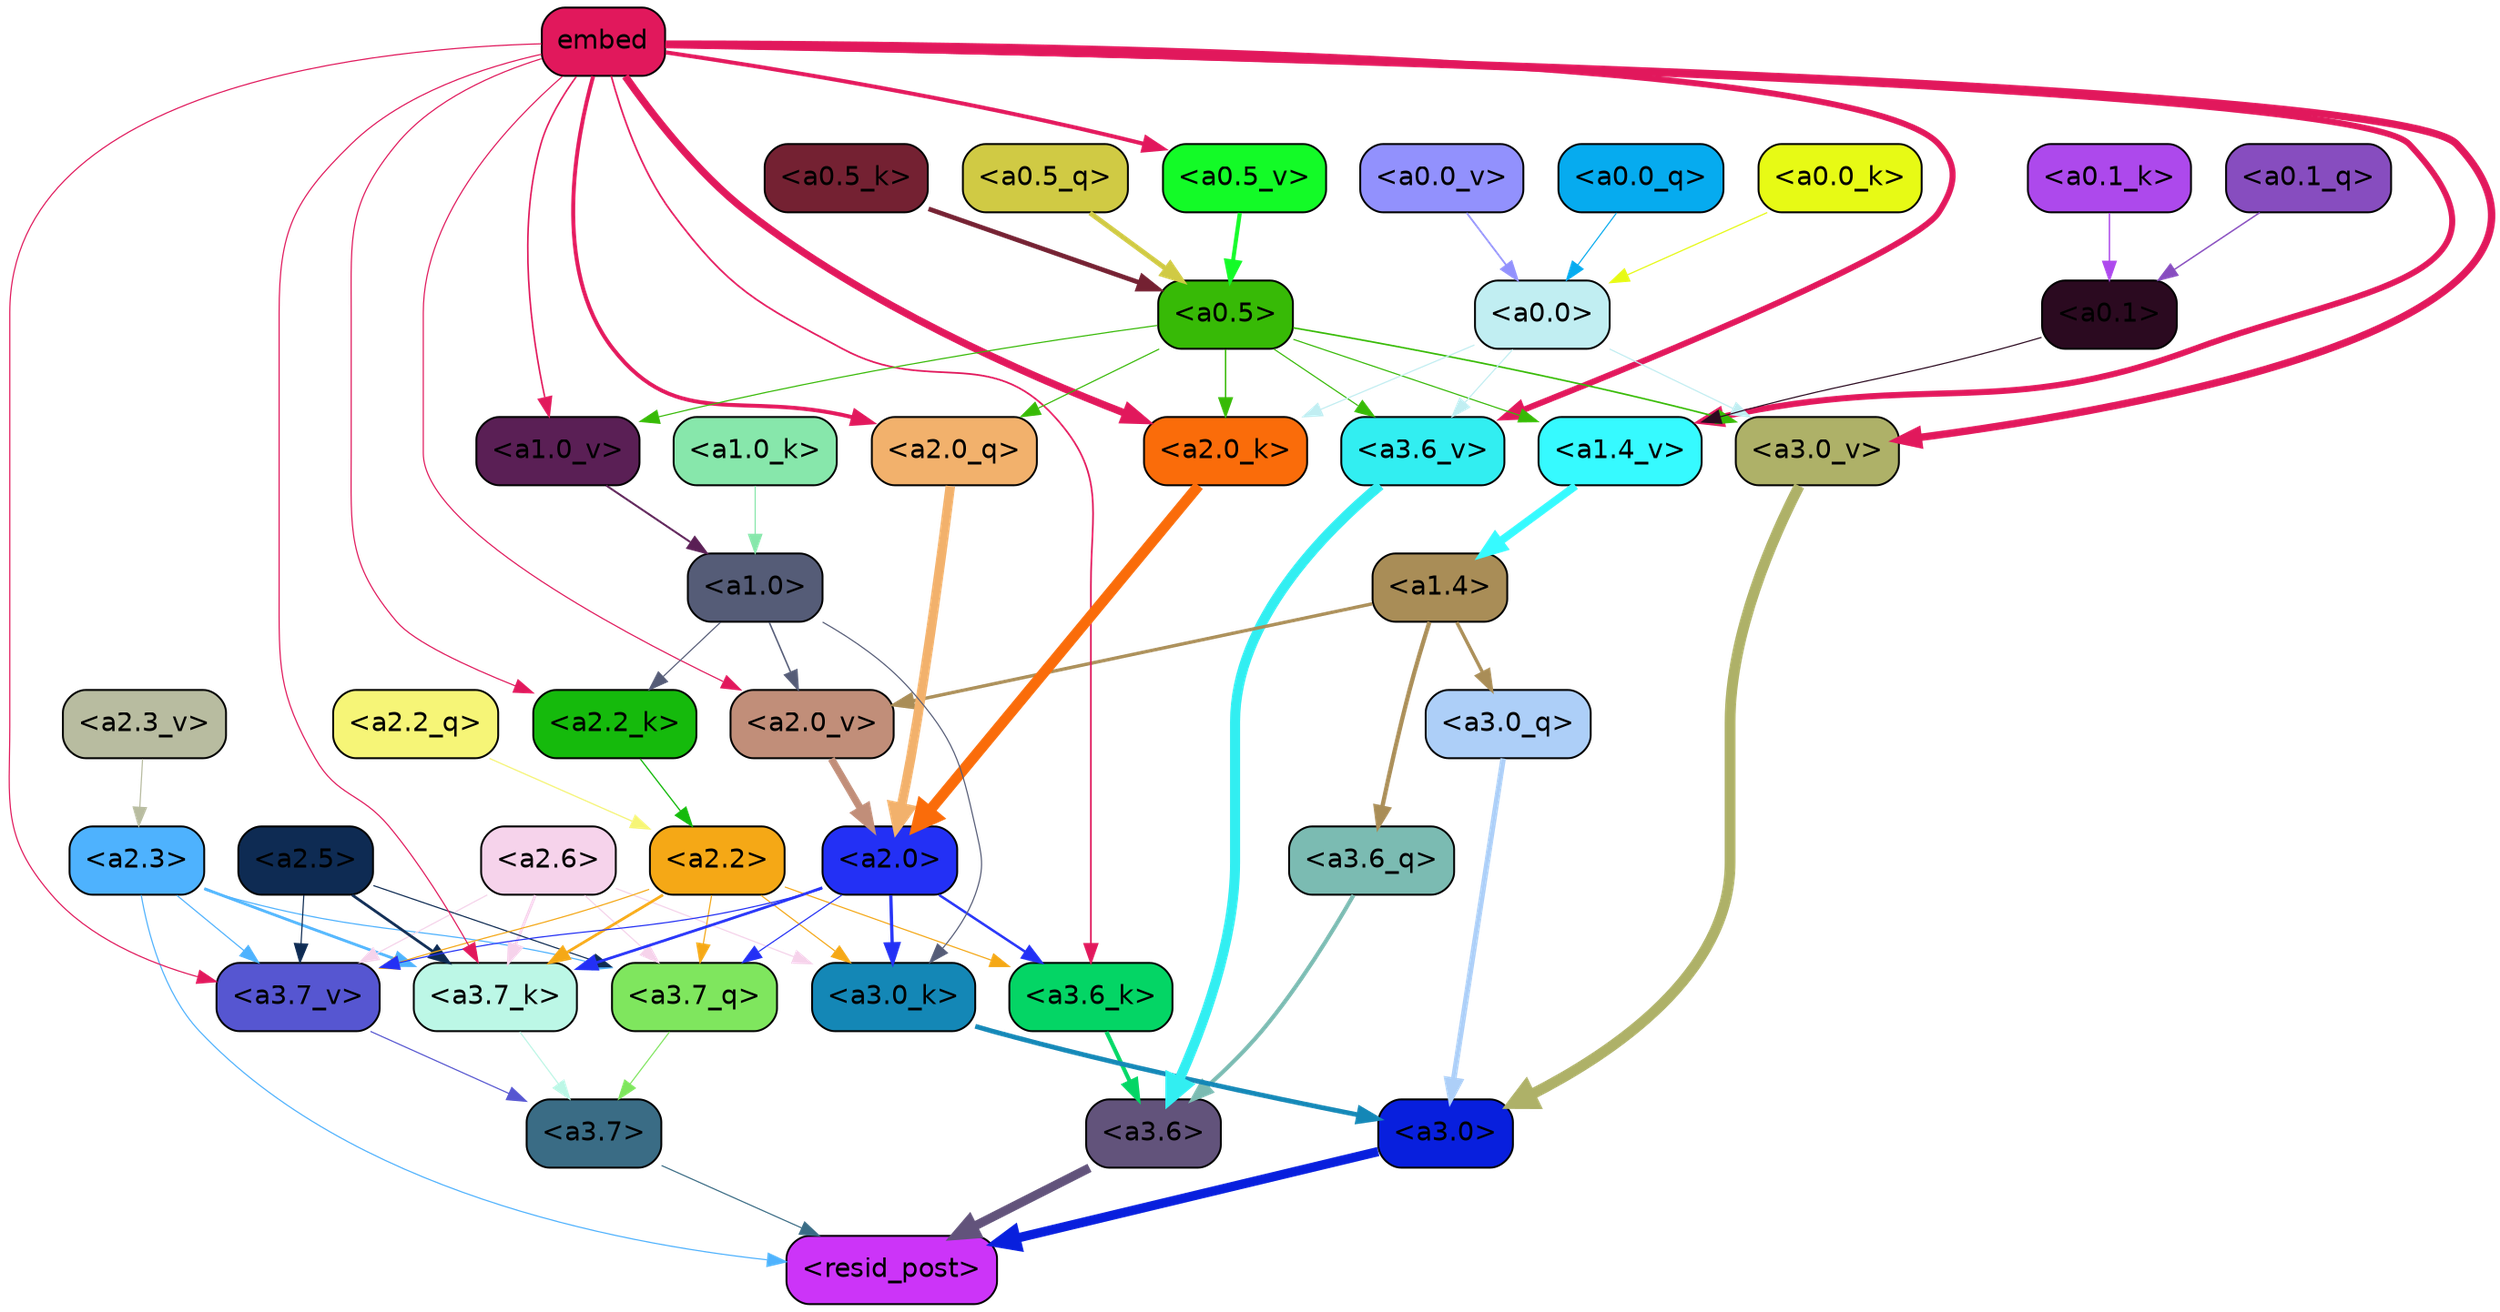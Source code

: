 strict digraph "" {
	graph [bgcolor=transparent,
		layout=dot,
		overlap=false,
		splines=true
	];
	"<a3.7>"	[color=black,
		fillcolor="#3a6c85",
		fontname=Helvetica,
		shape=box,
		style="filled, rounded"];
	"<resid_post>"	[color=black,
		fillcolor="#cc34f8",
		fontname=Helvetica,
		shape=box,
		style="filled, rounded"];
	"<a3.7>" -> "<resid_post>"	[color="#3a6c85",
		penwidth=0.6];
	"<a3.6>"	[color=black,
		fillcolor="#62537b",
		fontname=Helvetica,
		shape=box,
		style="filled, rounded"];
	"<a3.6>" -> "<resid_post>"	[color="#62537b",
		penwidth=4.746312499046326];
	"<a3.0>"	[color=black,
		fillcolor="#081fdd",
		fontname=Helvetica,
		shape=box,
		style="filled, rounded"];
	"<a3.0>" -> "<resid_post>"	[color="#081fdd",
		penwidth=4.896343111991882];
	"<a2.3>"	[color=black,
		fillcolor="#4eb2fe",
		fontname=Helvetica,
		shape=box,
		style="filled, rounded"];
	"<a2.3>" -> "<resid_post>"	[color="#4eb2fe",
		penwidth=0.6];
	"<a3.7_q>"	[color=black,
		fillcolor="#7fe65e",
		fontname=Helvetica,
		shape=box,
		style="filled, rounded"];
	"<a2.3>" -> "<a3.7_q>"	[color="#4eb2fe",
		penwidth=0.6];
	"<a3.7_k>"	[color=black,
		fillcolor="#bcf7e6",
		fontname=Helvetica,
		shape=box,
		style="filled, rounded"];
	"<a2.3>" -> "<a3.7_k>"	[color="#4eb2fe",
		penwidth=1.467104621231556];
	"<a3.7_v>"	[color=black,
		fillcolor="#5656d1",
		fontname=Helvetica,
		shape=box,
		style="filled, rounded"];
	"<a2.3>" -> "<a3.7_v>"	[color="#4eb2fe",
		penwidth=0.6];
	"<a3.7_q>" -> "<a3.7>"	[color="#7fe65e",
		penwidth=0.6];
	"<a3.6_q>"	[color=black,
		fillcolor="#7bbbb2",
		fontname=Helvetica,
		shape=box,
		style="filled, rounded"];
	"<a3.6_q>" -> "<a3.6>"	[color="#7bbbb2",
		penwidth=2.160832464694977];
	"<a3.0_q>"	[color=black,
		fillcolor="#adcff8",
		fontname=Helvetica,
		shape=box,
		style="filled, rounded"];
	"<a3.0_q>" -> "<a3.0>"	[color="#adcff8",
		penwidth=2.870753765106201];
	"<a3.7_k>" -> "<a3.7>"	[color="#bcf7e6",
		penwidth=0.6];
	"<a3.6_k>"	[color=black,
		fillcolor="#04d565",
		fontname=Helvetica,
		shape=box,
		style="filled, rounded"];
	"<a3.6_k>" -> "<a3.6>"	[color="#04d565",
		penwidth=2.13908451795578];
	"<a3.0_k>"	[color=black,
		fillcolor="#1487b6",
		fontname=Helvetica,
		shape=box,
		style="filled, rounded"];
	"<a3.0_k>" -> "<a3.0>"	[color="#1487b6",
		penwidth=2.520303964614868];
	"<a3.7_v>" -> "<a3.7>"	[color="#5656d1",
		penwidth=0.6];
	"<a3.6_v>"	[color=black,
		fillcolor="#32eef1",
		fontname=Helvetica,
		shape=box,
		style="filled, rounded"];
	"<a3.6_v>" -> "<a3.6>"	[color="#32eef1",
		penwidth=5.297133803367615];
	"<a3.0_v>"	[color=black,
		fillcolor="#aeb168",
		fontname=Helvetica,
		shape=box,
		style="filled, rounded"];
	"<a3.0_v>" -> "<a3.0>"	[color="#aeb168",
		penwidth=5.680712580680847];
	"<a2.6>"	[color=black,
		fillcolor="#f6d3eb",
		fontname=Helvetica,
		shape=box,
		style="filled, rounded"];
	"<a2.6>" -> "<a3.7_q>"	[color="#f6d3eb",
		penwidth=0.6];
	"<a2.6>" -> "<a3.7_k>"	[color="#f6d3eb",
		penwidth=1.4453159049153328];
	"<a2.6>" -> "<a3.0_k>"	[color="#f6d3eb",
		penwidth=0.6];
	"<a2.6>" -> "<a3.7_v>"	[color="#f6d3eb",
		penwidth=0.6];
	"<a2.5>"	[color=black,
		fillcolor="#0e2b53",
		fontname=Helvetica,
		shape=box,
		style="filled, rounded"];
	"<a2.5>" -> "<a3.7_q>"	[color="#0e2b53",
		penwidth=0.6];
	"<a2.5>" -> "<a3.7_k>"	[color="#0e2b53",
		penwidth=1.4526091292500496];
	"<a2.5>" -> "<a3.7_v>"	[color="#0e2b53",
		penwidth=0.6];
	"<a2.2>"	[color=black,
		fillcolor="#f5a816",
		fontname=Helvetica,
		shape=box,
		style="filled, rounded"];
	"<a2.2>" -> "<a3.7_q>"	[color="#f5a816",
		penwidth=0.6];
	"<a2.2>" -> "<a3.7_k>"	[color="#f5a816",
		penwidth=1.4310357049107552];
	"<a2.2>" -> "<a3.6_k>"	[color="#f5a816",
		penwidth=0.6];
	"<a2.2>" -> "<a3.0_k>"	[color="#f5a816",
		penwidth=0.6];
	"<a2.2>" -> "<a3.7_v>"	[color="#f5a816",
		penwidth=0.6];
	"<a2.0>"	[color=black,
		fillcolor="#2330f5",
		fontname=Helvetica,
		shape=box,
		style="filled, rounded"];
	"<a2.0>" -> "<a3.7_q>"	[color="#2330f5",
		penwidth=0.6];
	"<a2.0>" -> "<a3.7_k>"	[color="#2330f5",
		penwidth=1.4314699843525887];
	"<a2.0>" -> "<a3.6_k>"	[color="#2330f5",
		penwidth=1.2950235605239868];
	"<a2.0>" -> "<a3.0_k>"	[color="#2330f5",
		penwidth=1.712992787361145];
	"<a2.0>" -> "<a3.7_v>"	[color="#2330f5",
		penwidth=0.6];
	"<a1.4>"	[color=black,
		fillcolor="#a98d57",
		fontname=Helvetica,
		shape=box,
		style="filled, rounded"];
	"<a1.4>" -> "<a3.6_q>"	[color="#a98d57",
		penwidth=2.242796540260315];
	"<a1.4>" -> "<a3.0_q>"	[color="#a98d57",
		penwidth=1.7808996737003326];
	"<a2.0_v>"	[color=black,
		fillcolor="#c18e79",
		fontname=Helvetica,
		shape=box,
		style="filled, rounded"];
	"<a1.4>" -> "<a2.0_v>"	[color="#a98d57",
		penwidth=1.7603429555892944];
	embed	[color=black,
		fillcolor="#e1185c",
		fontname=Helvetica,
		shape=box,
		style="filled, rounded"];
	embed -> "<a3.7_k>"	[color="#e1185c",
		penwidth=0.6];
	embed -> "<a3.6_k>"	[color="#e1185c",
		penwidth=0.891706109046936];
	embed -> "<a3.7_v>"	[color="#e1185c",
		penwidth=0.6];
	embed -> "<a3.6_v>"	[color="#e1185c",
		penwidth=3.1766927242279053];
	embed -> "<a3.0_v>"	[color="#e1185c",
		penwidth=3.9005755856633186];
	"<a2.0_q>"	[color=black,
		fillcolor="#f2b16c",
		fontname=Helvetica,
		shape=box,
		style="filled, rounded"];
	embed -> "<a2.0_q>"	[color="#e1185c",
		penwidth=2.0810389518737793];
	"<a2.2_k>"	[color=black,
		fillcolor="#15ba0c",
		fontname=Helvetica,
		shape=box,
		style="filled, rounded"];
	embed -> "<a2.2_k>"	[color="#e1185c",
		penwidth=0.6];
	"<a2.0_k>"	[color=black,
		fillcolor="#fa6c0a",
		fontname=Helvetica,
		shape=box,
		style="filled, rounded"];
	embed -> "<a2.0_k>"	[color="#e1185c",
		penwidth=3.8915770053863525];
	embed -> "<a2.0_v>"	[color="#e1185c",
		penwidth=0.6];
	"<a1.4_v>"	[color=black,
		fillcolor="#36faff",
		fontname=Helvetica,
		shape=box,
		style="filled, rounded"];
	embed -> "<a1.4_v>"	[color="#e1185c",
		penwidth=3.201367974281311];
	"<a1.0_v>"	[color=black,
		fillcolor="#5a1f55",
		fontname=Helvetica,
		shape=box,
		style="filled, rounded"];
	embed -> "<a1.0_v>"	[color="#e1185c",
		penwidth=0.8298318386077881];
	"<a0.5_v>"	[color=black,
		fillcolor="#13fb27",
		fontname=Helvetica,
		shape=box,
		style="filled, rounded"];
	embed -> "<a0.5_v>"	[color="#e1185c",
		penwidth=2.125113606452942];
	"<a1.0>"	[color=black,
		fillcolor="#555c77",
		fontname=Helvetica,
		shape=box,
		style="filled, rounded"];
	"<a1.0>" -> "<a3.0_k>"	[color="#555c77",
		penwidth=0.6];
	"<a1.0>" -> "<a2.2_k>"	[color="#555c77",
		penwidth=0.6];
	"<a1.0>" -> "<a2.0_v>"	[color="#555c77",
		penwidth=0.7897878289222717];
	"<a0.5>"	[color=black,
		fillcolor="#37ba06",
		fontname=Helvetica,
		shape=box,
		style="filled, rounded"];
	"<a0.5>" -> "<a3.6_v>"	[color="#37ba06",
		penwidth=0.6];
	"<a0.5>" -> "<a3.0_v>"	[color="#37ba06",
		penwidth=0.8493617177009583];
	"<a0.5>" -> "<a2.0_q>"	[color="#37ba06",
		penwidth=0.6];
	"<a0.5>" -> "<a2.0_k>"	[color="#37ba06",
		penwidth=0.7482255101203918];
	"<a0.5>" -> "<a1.4_v>"	[color="#37ba06",
		penwidth=0.6];
	"<a0.5>" -> "<a1.0_v>"	[color="#37ba06",
		penwidth=0.6];
	"<a0.0>"	[color=black,
		fillcolor="#c1eef2",
		fontname=Helvetica,
		shape=box,
		style="filled, rounded"];
	"<a0.0>" -> "<a3.6_v>"	[color="#c1eef2",
		penwidth=0.6];
	"<a0.0>" -> "<a3.0_v>"	[color="#c1eef2",
		penwidth=0.6];
	"<a0.0>" -> "<a2.0_k>"	[color="#c1eef2",
		penwidth=0.6];
	"<a2.2_q>"	[color=black,
		fillcolor="#f6f577",
		fontname=Helvetica,
		shape=box,
		style="filled, rounded"];
	"<a2.2_q>" -> "<a2.2>"	[color="#f6f577",
		penwidth=0.6449352353811264];
	"<a2.0_q>" -> "<a2.0>"	[color="#f2b16c",
		penwidth=5.017253503203392];
	"<a2.2_k>" -> "<a2.2>"	[color="#15ba0c",
		penwidth=0.6690489649772644];
	"<a2.0_k>" -> "<a2.0>"	[color="#fa6c0a",
		penwidth=5.656688302755356];
	"<a2.3_v>"	[color=black,
		fillcolor="#b8bca0",
		fontname=Helvetica,
		shape=box,
		style="filled, rounded"];
	"<a2.3_v>" -> "<a2.3>"	[color="#b8bca0",
		penwidth=0.6];
	"<a2.0_v>" -> "<a2.0>"	[color="#c18e79",
		penwidth=3.8170836865901947];
	"<a1.0_k>"	[color=black,
		fillcolor="#87e7ab",
		fontname=Helvetica,
		shape=box,
		style="filled, rounded"];
	"<a1.0_k>" -> "<a1.0>"	[color="#87e7ab",
		penwidth=0.6];
	"<a1.4_v>" -> "<a1.4>"	[color="#36faff",
		penwidth=4.140247106552124];
	"<a1.0_v>" -> "<a1.0>"	[color="#5a1f55",
		penwidth=1.020309567451477];
	"<a0.1>"	[color=black,
		fillcolor="#2b0a20",
		fontname=Helvetica,
		shape=box,
		style="filled, rounded"];
	"<a0.1>" -> "<a1.4_v>"	[color="#2b0a20",
		penwidth=0.6];
	"<a0.5_q>"	[color=black,
		fillcolor="#d0ca44",
		fontname=Helvetica,
		shape=box,
		style="filled, rounded"];
	"<a0.5_q>" -> "<a0.5>"	[color="#d0ca44",
		penwidth=2.6191927194595337];
	"<a0.1_q>"	[color=black,
		fillcolor="#874dbf",
		fontname=Helvetica,
		shape=box,
		style="filled, rounded"];
	"<a0.1_q>" -> "<a0.1>"	[color="#874dbf",
		penwidth=0.7419459819793701];
	"<a0.0_q>"	[color=black,
		fillcolor="#06abef",
		fontname=Helvetica,
		shape=box,
		style="filled, rounded"];
	"<a0.0_q>" -> "<a0.0>"	[color="#06abef",
		penwidth=0.6];
	"<a0.5_k>"	[color=black,
		fillcolor="#742132",
		fontname=Helvetica,
		shape=box,
		style="filled, rounded"];
	"<a0.5_k>" -> "<a0.5>"	[color="#742132",
		penwidth=2.463372588157654];
	"<a0.1_k>"	[color=black,
		fillcolor="#ad49ec",
		fontname=Helvetica,
		shape=box,
		style="filled, rounded"];
	"<a0.1_k>" -> "<a0.1>"	[color="#ad49ec",
		penwidth=0.7361900806427002];
	"<a0.0_k>"	[color=black,
		fillcolor="#e7fa15",
		fontname=Helvetica,
		shape=box,
		style="filled, rounded"];
	"<a0.0_k>" -> "<a0.0>"	[color="#e7fa15",
		penwidth=0.6284329891204834];
	"<a0.5_v>" -> "<a0.5>"	[color="#13fb27",
		penwidth=2.1396186351776123];
	"<a0.0_v>"	[color=black,
		fillcolor="#9291fd",
		fontname=Helvetica,
		shape=box,
		style="filled, rounded"];
	"<a0.0_v>" -> "<a0.0>"	[color="#9291fd",
		penwidth=0.9198480844497681];
}
